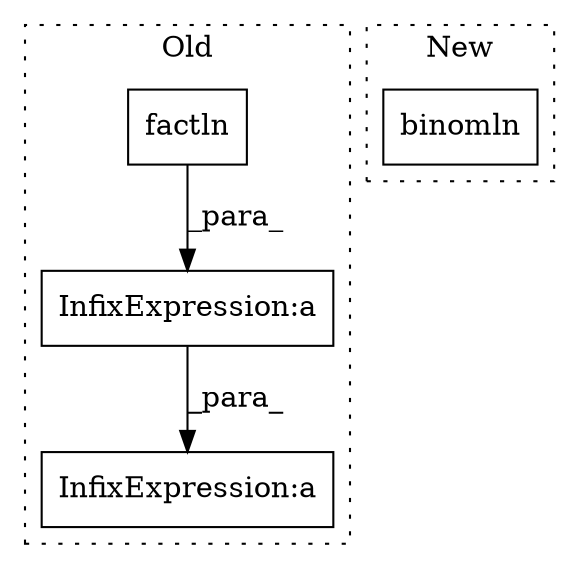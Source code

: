 digraph G {
subgraph cluster0 {
1 [label="factln" a="32" s="1043,1051" l="7,1" shape="box"];
3 [label="InfixExpression:a" a="27" s="1040" l="3" shape="box"];
4 [label="InfixExpression:a" a="27" s="1053" l="3" shape="box"];
label = "Old";
style="dotted";
}
subgraph cluster1 {
2 [label="binomln" a="32" s="1156,1171" l="8,1" shape="box"];
label = "New";
style="dotted";
}
1 -> 3 [label="_para_"];
3 -> 4 [label="_para_"];
}
